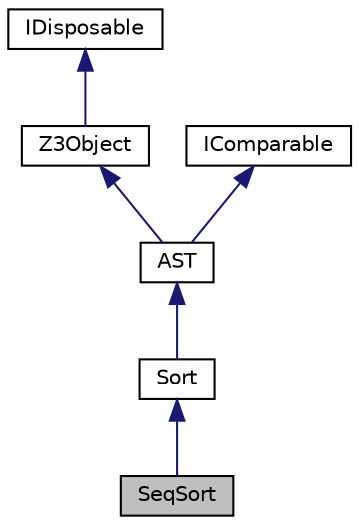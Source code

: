 digraph "SeqSort"
{
  edge [fontname="Helvetica",fontsize="10",labelfontname="Helvetica",labelfontsize="10"];
  node [fontname="Helvetica",fontsize="10",shape=record];
  Node1 [label="SeqSort",height=0.2,width=0.4,color="black", fillcolor="grey75", style="filled", fontcolor="black"];
  Node2 -> Node1 [dir="back",color="midnightblue",fontsize="10",style="solid",fontname="Helvetica"];
  Node2 [label="Sort",height=0.2,width=0.4,color="black", fillcolor="white", style="filled",URL="$class_microsoft_1_1_z3_1_1_sort.html",tooltip="The Sort class implements type information for ASTs. "];
  Node3 -> Node2 [dir="back",color="midnightblue",fontsize="10",style="solid",fontname="Helvetica"];
  Node3 [label="AST",height=0.2,width=0.4,color="black", fillcolor="white", style="filled",URL="$class_microsoft_1_1_z3_1_1_a_s_t.html",tooltip="The abstract syntax tree (AST) class. "];
  Node4 -> Node3 [dir="back",color="midnightblue",fontsize="10",style="solid",fontname="Helvetica"];
  Node4 [label="Z3Object",height=0.2,width=0.4,color="black", fillcolor="white", style="filled",URL="$class_microsoft_1_1_z3_1_1_z3_object.html",tooltip="Internal base class for interfacing with native Z3 objects. Should not be used externally. "];
  Node5 -> Node4 [dir="back",color="midnightblue",fontsize="10",style="solid",fontname="Helvetica"];
  Node5 [label="IDisposable",height=0.2,width=0.4,color="black", fillcolor="white", style="filled",URL="$class_i_disposable.html"];
  Node6 -> Node3 [dir="back",color="midnightblue",fontsize="10",style="solid",fontname="Helvetica"];
  Node6 [label="IComparable",height=0.2,width=0.4,color="black", fillcolor="white", style="filled",URL="$class_i_comparable.html"];
}

